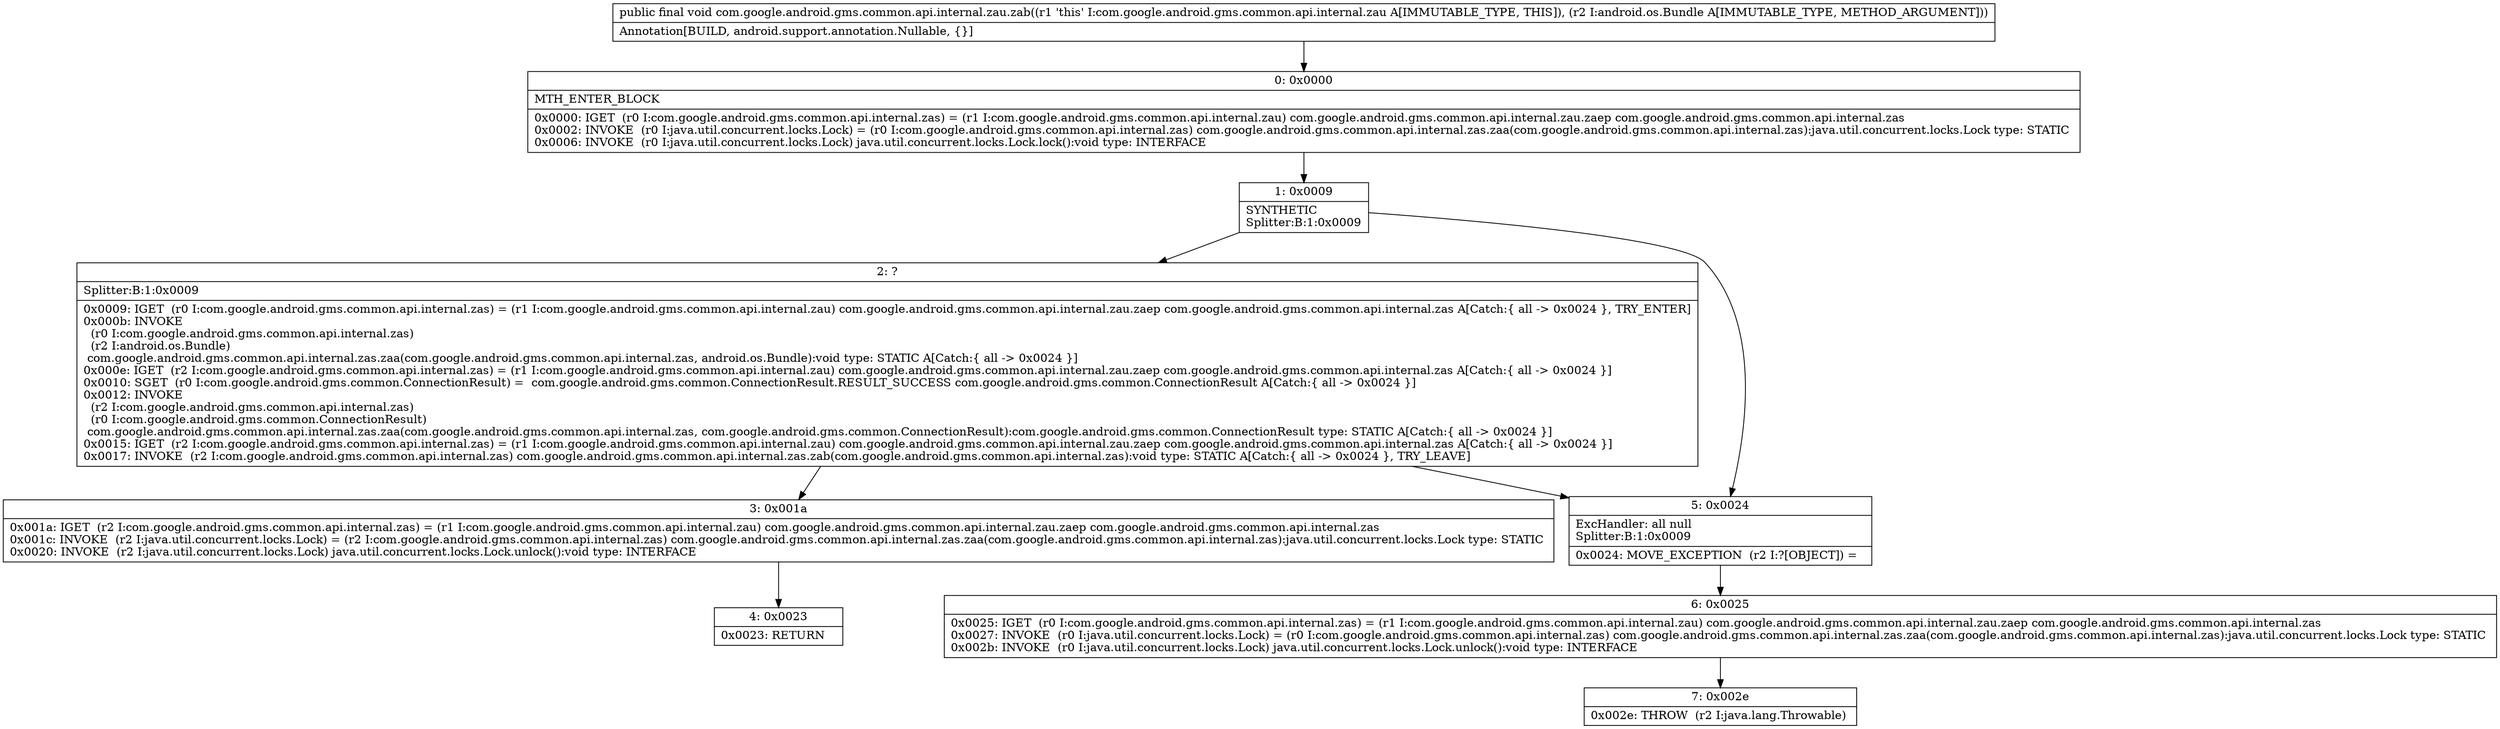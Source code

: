digraph "CFG forcom.google.android.gms.common.api.internal.zau.zab(Landroid\/os\/Bundle;)V" {
Node_0 [shape=record,label="{0\:\ 0x0000|MTH_ENTER_BLOCK\l|0x0000: IGET  (r0 I:com.google.android.gms.common.api.internal.zas) = (r1 I:com.google.android.gms.common.api.internal.zau) com.google.android.gms.common.api.internal.zau.zaep com.google.android.gms.common.api.internal.zas \l0x0002: INVOKE  (r0 I:java.util.concurrent.locks.Lock) = (r0 I:com.google.android.gms.common.api.internal.zas) com.google.android.gms.common.api.internal.zas.zaa(com.google.android.gms.common.api.internal.zas):java.util.concurrent.locks.Lock type: STATIC \l0x0006: INVOKE  (r0 I:java.util.concurrent.locks.Lock) java.util.concurrent.locks.Lock.lock():void type: INTERFACE \l}"];
Node_1 [shape=record,label="{1\:\ 0x0009|SYNTHETIC\lSplitter:B:1:0x0009\l}"];
Node_2 [shape=record,label="{2\:\ ?|Splitter:B:1:0x0009\l|0x0009: IGET  (r0 I:com.google.android.gms.common.api.internal.zas) = (r1 I:com.google.android.gms.common.api.internal.zau) com.google.android.gms.common.api.internal.zau.zaep com.google.android.gms.common.api.internal.zas A[Catch:\{ all \-\> 0x0024 \}, TRY_ENTER]\l0x000b: INVOKE  \l  (r0 I:com.google.android.gms.common.api.internal.zas)\l  (r2 I:android.os.Bundle)\l com.google.android.gms.common.api.internal.zas.zaa(com.google.android.gms.common.api.internal.zas, android.os.Bundle):void type: STATIC A[Catch:\{ all \-\> 0x0024 \}]\l0x000e: IGET  (r2 I:com.google.android.gms.common.api.internal.zas) = (r1 I:com.google.android.gms.common.api.internal.zau) com.google.android.gms.common.api.internal.zau.zaep com.google.android.gms.common.api.internal.zas A[Catch:\{ all \-\> 0x0024 \}]\l0x0010: SGET  (r0 I:com.google.android.gms.common.ConnectionResult) =  com.google.android.gms.common.ConnectionResult.RESULT_SUCCESS com.google.android.gms.common.ConnectionResult A[Catch:\{ all \-\> 0x0024 \}]\l0x0012: INVOKE  \l  (r2 I:com.google.android.gms.common.api.internal.zas)\l  (r0 I:com.google.android.gms.common.ConnectionResult)\l com.google.android.gms.common.api.internal.zas.zaa(com.google.android.gms.common.api.internal.zas, com.google.android.gms.common.ConnectionResult):com.google.android.gms.common.ConnectionResult type: STATIC A[Catch:\{ all \-\> 0x0024 \}]\l0x0015: IGET  (r2 I:com.google.android.gms.common.api.internal.zas) = (r1 I:com.google.android.gms.common.api.internal.zau) com.google.android.gms.common.api.internal.zau.zaep com.google.android.gms.common.api.internal.zas A[Catch:\{ all \-\> 0x0024 \}]\l0x0017: INVOKE  (r2 I:com.google.android.gms.common.api.internal.zas) com.google.android.gms.common.api.internal.zas.zab(com.google.android.gms.common.api.internal.zas):void type: STATIC A[Catch:\{ all \-\> 0x0024 \}, TRY_LEAVE]\l}"];
Node_3 [shape=record,label="{3\:\ 0x001a|0x001a: IGET  (r2 I:com.google.android.gms.common.api.internal.zas) = (r1 I:com.google.android.gms.common.api.internal.zau) com.google.android.gms.common.api.internal.zau.zaep com.google.android.gms.common.api.internal.zas \l0x001c: INVOKE  (r2 I:java.util.concurrent.locks.Lock) = (r2 I:com.google.android.gms.common.api.internal.zas) com.google.android.gms.common.api.internal.zas.zaa(com.google.android.gms.common.api.internal.zas):java.util.concurrent.locks.Lock type: STATIC \l0x0020: INVOKE  (r2 I:java.util.concurrent.locks.Lock) java.util.concurrent.locks.Lock.unlock():void type: INTERFACE \l}"];
Node_4 [shape=record,label="{4\:\ 0x0023|0x0023: RETURN   \l}"];
Node_5 [shape=record,label="{5\:\ 0x0024|ExcHandler: all null\lSplitter:B:1:0x0009\l|0x0024: MOVE_EXCEPTION  (r2 I:?[OBJECT]) =  \l}"];
Node_6 [shape=record,label="{6\:\ 0x0025|0x0025: IGET  (r0 I:com.google.android.gms.common.api.internal.zas) = (r1 I:com.google.android.gms.common.api.internal.zau) com.google.android.gms.common.api.internal.zau.zaep com.google.android.gms.common.api.internal.zas \l0x0027: INVOKE  (r0 I:java.util.concurrent.locks.Lock) = (r0 I:com.google.android.gms.common.api.internal.zas) com.google.android.gms.common.api.internal.zas.zaa(com.google.android.gms.common.api.internal.zas):java.util.concurrent.locks.Lock type: STATIC \l0x002b: INVOKE  (r0 I:java.util.concurrent.locks.Lock) java.util.concurrent.locks.Lock.unlock():void type: INTERFACE \l}"];
Node_7 [shape=record,label="{7\:\ 0x002e|0x002e: THROW  (r2 I:java.lang.Throwable) \l}"];
MethodNode[shape=record,label="{public final void com.google.android.gms.common.api.internal.zau.zab((r1 'this' I:com.google.android.gms.common.api.internal.zau A[IMMUTABLE_TYPE, THIS]), (r2 I:android.os.Bundle A[IMMUTABLE_TYPE, METHOD_ARGUMENT]))  | Annotation[BUILD, android.support.annotation.Nullable, \{\}]\l}"];
MethodNode -> Node_0;
Node_0 -> Node_1;
Node_1 -> Node_2;
Node_1 -> Node_5;
Node_2 -> Node_3;
Node_2 -> Node_5;
Node_3 -> Node_4;
Node_5 -> Node_6;
Node_6 -> Node_7;
}

